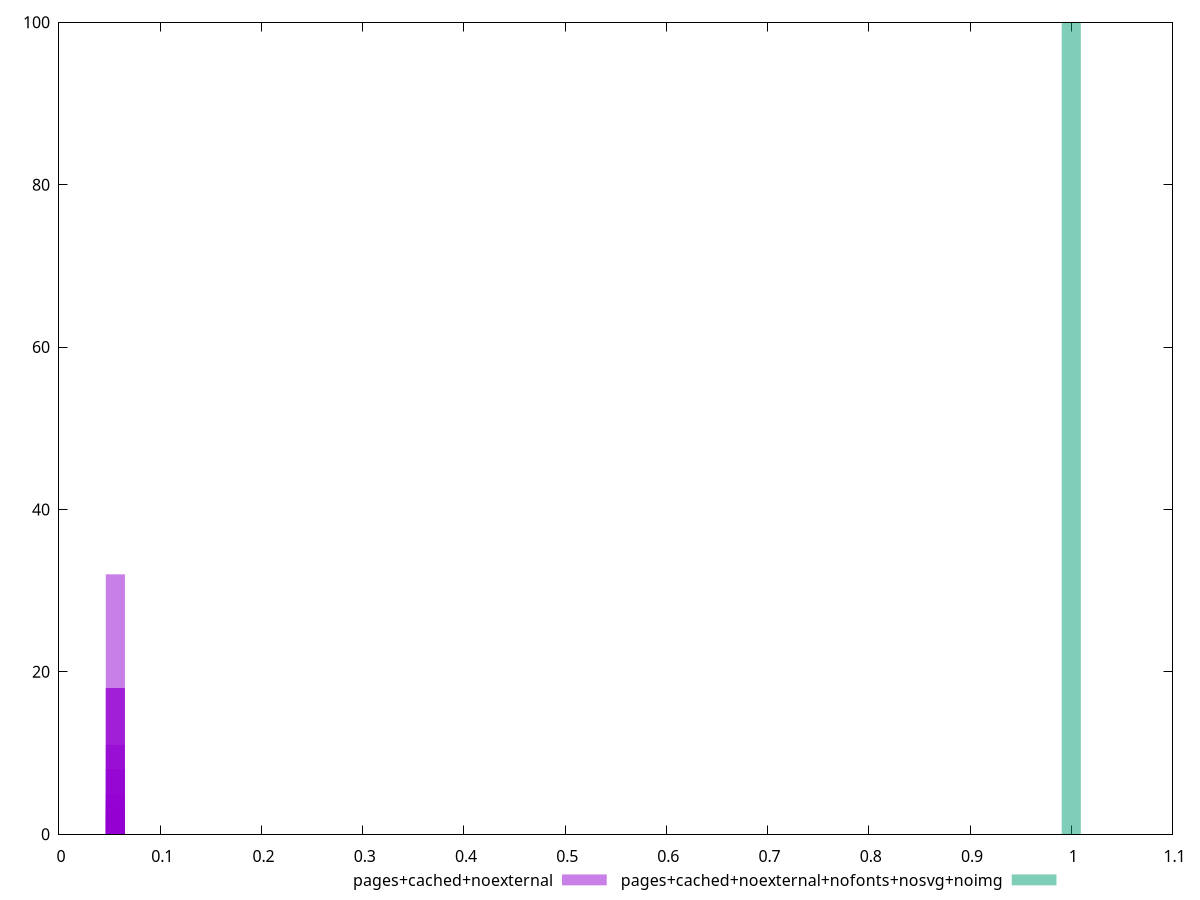 $_pagesCachedNoexternal <<EOF
0.05568400230803107 18
0.05568458611099399 11
0.055683418505068145 8
0.05568516991395692 4
0.055683710406549604 18
0.05568312660358668 5
0.05568429420951253 32
0.05568487801247545 3
0.05568283470210522 1
EOF
$_pagesCachedNoexternalNofontsNosvgNoimg <<EOF
1 100
EOF
set key outside below
set terminal pngcairo
set output "report_00004_2020-11-02T20-21-41.718Z/total-byte-weight/total-byte-weight_pages+cached+noexternal_pages+cached+noexternal+nofonts+nosvg+noimg+hist.png"
set boxwidth 0.018886343305957894
set style fill transparent solid 0.5 noborder
set yrange [0:100]
plot $_pagesCachedNoexternal title "pages+cached+noexternal" with boxes ,$_pagesCachedNoexternalNofontsNosvgNoimg title "pages+cached+noexternal+nofonts+nosvg+noimg" with boxes ,